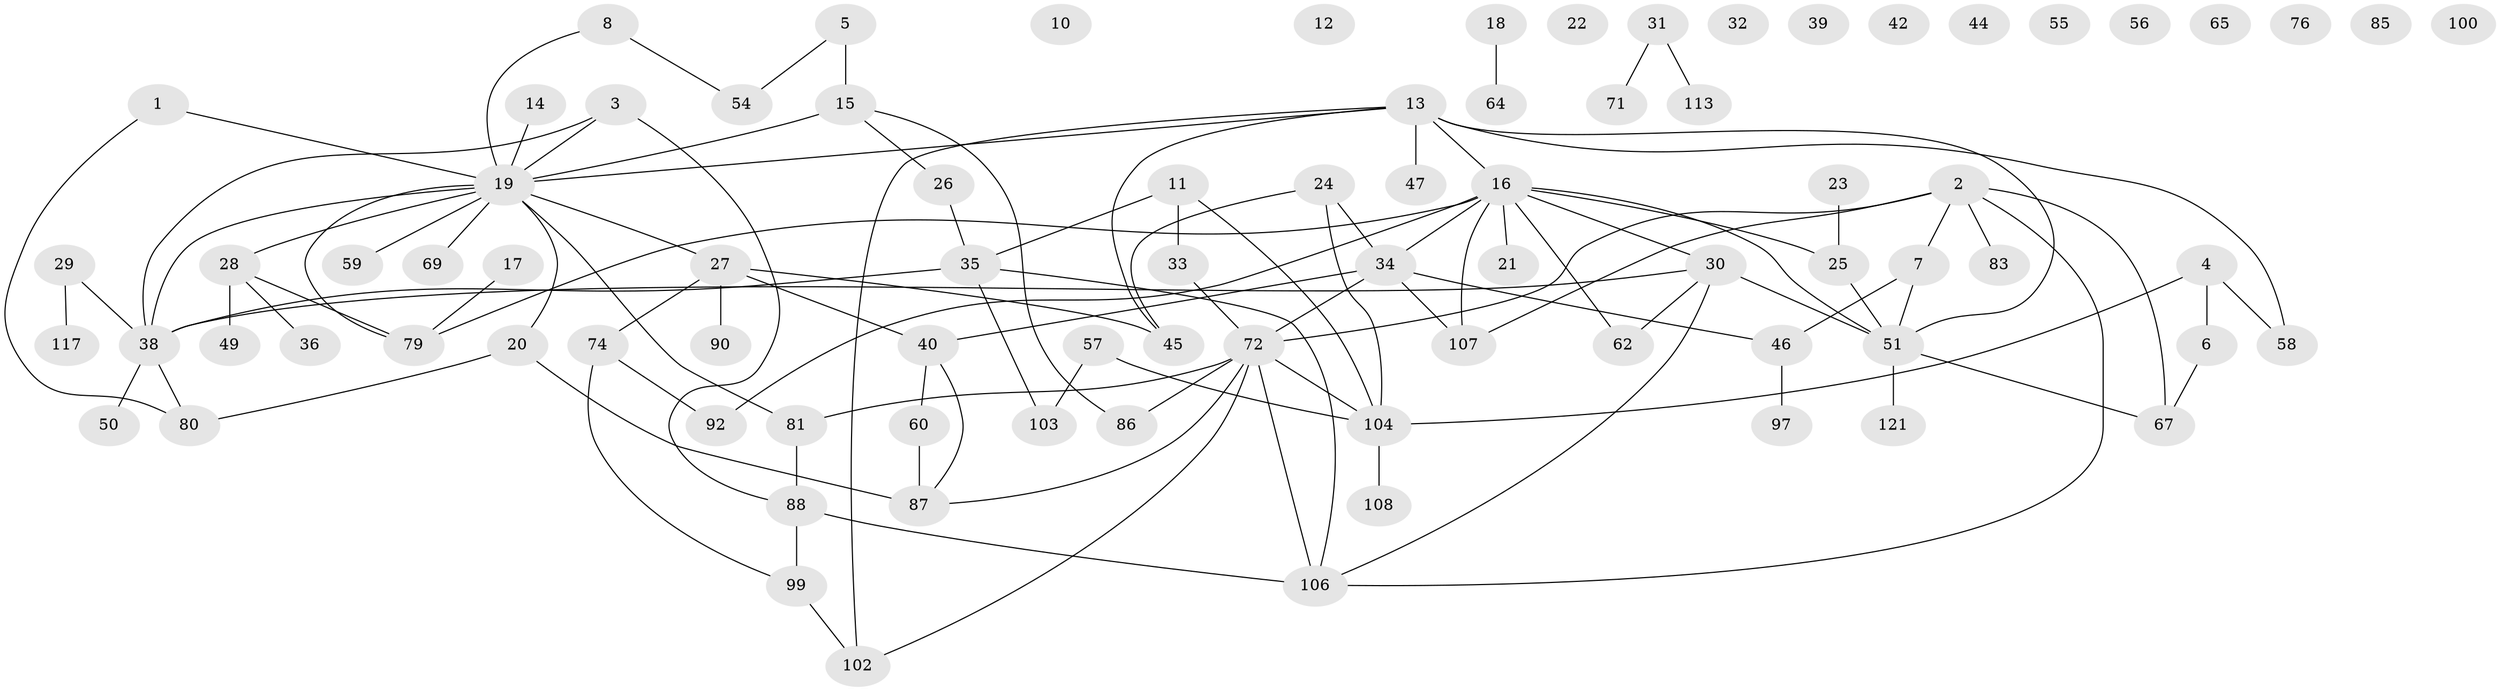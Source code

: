 // original degree distribution, {2: 0.18181818181818182, 6: 0.024793388429752067, 3: 0.2892561983471074, 1: 0.21487603305785125, 0: 0.10743801652892562, 4: 0.10743801652892562, 7: 0.008264462809917356, 5: 0.06611570247933884}
// Generated by graph-tools (version 1.1) at 2025/16/03/04/25 18:16:34]
// undirected, 84 vertices, 108 edges
graph export_dot {
graph [start="1"]
  node [color=gray90,style=filled];
  1;
  2;
  3 [super="+77"];
  4;
  5;
  6;
  7 [super="+37"];
  8 [super="+9"];
  10;
  11;
  12;
  13 [super="+66+98+53"];
  14;
  15;
  16 [super="+52+48"];
  17 [super="+61"];
  18;
  19 [super="+89+41"];
  20 [super="+70"];
  21;
  22;
  23;
  24;
  25;
  26 [super="+105"];
  27;
  28 [super="+78"];
  29;
  30 [super="+43"];
  31 [super="+63"];
  32;
  33;
  34 [super="+82"];
  35 [super="+101"];
  36;
  38 [super="+68"];
  39;
  40;
  42;
  44;
  45 [super="+75"];
  46;
  47;
  49;
  50;
  51 [super="+114"];
  54;
  55;
  56;
  57;
  58;
  59;
  60;
  62;
  64;
  65;
  67;
  69;
  71;
  72 [super="+110+115+73"];
  74;
  76;
  79 [super="+94"];
  80 [super="+93"];
  81;
  83;
  85;
  86;
  87 [super="+96"];
  88 [super="+91+95"];
  90;
  92;
  97;
  99;
  100;
  102;
  103;
  104 [super="+112"];
  106;
  107;
  108;
  113;
  117;
  121;
  1 -- 80;
  1 -- 19;
  2 -- 7;
  2 -- 67;
  2 -- 72;
  2 -- 83;
  2 -- 106;
  2 -- 107;
  3 -- 88;
  3 -- 19;
  3 -- 38;
  4 -- 6;
  4 -- 58;
  4 -- 104;
  5 -- 15;
  5 -- 54;
  6 -- 67;
  7 -- 51;
  7 -- 46;
  8 -- 54;
  8 -- 19;
  11 -- 33;
  11 -- 104;
  11 -- 35;
  13 -- 51;
  13 -- 19;
  13 -- 47;
  13 -- 16;
  13 -- 45;
  13 -- 58;
  13 -- 102;
  14 -- 19;
  15 -- 86;
  15 -- 26;
  15 -- 19;
  16 -- 21;
  16 -- 62;
  16 -- 107;
  16 -- 34;
  16 -- 25;
  16 -- 30;
  16 -- 79;
  16 -- 51;
  16 -- 92;
  17 -- 79;
  18 -- 64;
  19 -- 20;
  19 -- 28;
  19 -- 69;
  19 -- 59;
  19 -- 79;
  19 -- 81;
  19 -- 27;
  19 -- 38;
  20 -- 87;
  20 -- 80;
  23 -- 25;
  24 -- 34;
  24 -- 45;
  24 -- 104;
  25 -- 51;
  26 -- 35;
  27 -- 40;
  27 -- 45;
  27 -- 74;
  27 -- 90;
  28 -- 36;
  28 -- 49;
  28 -- 79;
  29 -- 38;
  29 -- 117;
  30 -- 51;
  30 -- 62;
  30 -- 106;
  30 -- 38;
  31 -- 71;
  31 -- 113;
  33 -- 72;
  34 -- 40;
  34 -- 107;
  34 -- 72;
  34 -- 46;
  35 -- 38;
  35 -- 106;
  35 -- 103;
  38 -- 50;
  38 -- 80;
  40 -- 60;
  40 -- 87;
  46 -- 97;
  51 -- 121;
  51 -- 67;
  57 -- 103;
  57 -- 104;
  60 -- 87 [weight=2];
  72 -- 86;
  72 -- 87;
  72 -- 81;
  72 -- 102;
  72 -- 104;
  72 -- 106;
  74 -- 92;
  74 -- 99;
  81 -- 88;
  88 -- 106;
  88 -- 99;
  99 -- 102;
  104 -- 108;
}
